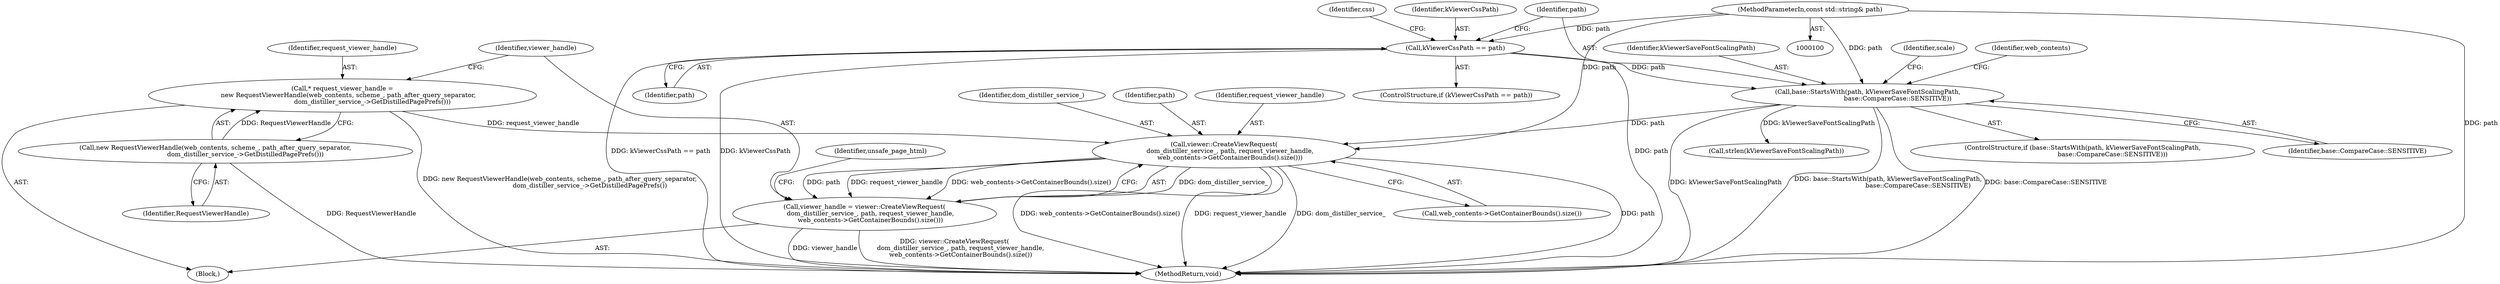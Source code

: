 digraph "0_Chrome_dcd10462fb49c72544719c490238f3a35edf3fc6_6@pointer" {
"1000185" [label="(Call,viewer::CreateViewRequest(\n      dom_distiller_service_, path, request_viewer_handle,\n      web_contents->GetContainerBounds().size()))"];
"1000141" [label="(Call,base::StartsWith(path, kViewerSaveFontScalingPath,\n                              base::CompareCase::SENSITIVE))"];
"1000126" [label="(Call,kViewerCssPath == path)"];
"1000101" [label="(MethodParameterIn,const std::string& path)"];
"1000178" [label="(Call,* request_viewer_handle =\n      new RequestViewerHandle(web_contents, scheme_, path_after_query_separator,\n                              dom_distiller_service_->GetDistilledPagePrefs()))"];
"1000180" [label="(Call,new RequestViewerHandle(web_contents, scheme_, path_after_query_separator,\n                              dom_distiller_service_->GetDistilledPagePrefs()))"];
"1000183" [label="(Call,viewer_handle = viewer::CreateViewRequest(\n      dom_distiller_service_, path, request_viewer_handle,\n      web_contents->GetContainerBounds().size()))"];
"1000193" [label="(Identifier,unsafe_page_html)"];
"1000142" [label="(Identifier,path)"];
"1000183" [label="(Call,viewer_handle = viewer::CreateViewRequest(\n      dom_distiller_service_, path, request_viewer_handle,\n      web_contents->GetContainerBounds().size()))"];
"1000162" [label="(Identifier,web_contents)"];
"1000105" [label="(Block,)"];
"1000132" [label="(Identifier,css)"];
"1000125" [label="(ControlStructure,if (kViewerCssPath == path))"];
"1000224" [label="(MethodReturn,void)"];
"1000143" [label="(Identifier,kViewerSaveFontScalingPath)"];
"1000180" [label="(Call,new RequestViewerHandle(web_contents, scheme_, path_after_query_separator,\n                              dom_distiller_service_->GetDistilledPagePrefs()))"];
"1000140" [label="(ControlStructure,if (base::StartsWith(path, kViewerSaveFontScalingPath,\n                              base::CompareCase::SENSITIVE)))"];
"1000144" [label="(Identifier,base::CompareCase::SENSITIVE)"];
"1000189" [label="(Call,web_contents->GetContainerBounds().size())"];
"1000126" [label="(Call,kViewerCssPath == path)"];
"1000186" [label="(Identifier,dom_distiller_service_)"];
"1000185" [label="(Call,viewer::CreateViewRequest(\n      dom_distiller_service_, path, request_viewer_handle,\n      web_contents->GetContainerBounds().size()))"];
"1000141" [label="(Call,base::StartsWith(path, kViewerSaveFontScalingPath,\n                              base::CompareCase::SENSITIVE))"];
"1000181" [label="(Identifier,RequestViewerHandle)"];
"1000128" [label="(Identifier,path)"];
"1000187" [label="(Identifier,path)"];
"1000188" [label="(Identifier,request_viewer_handle)"];
"1000184" [label="(Identifier,viewer_handle)"];
"1000178" [label="(Call,* request_viewer_handle =\n      new RequestViewerHandle(web_contents, scheme_, path_after_query_separator,\n                              dom_distiller_service_->GetDistilledPagePrefs()))"];
"1000127" [label="(Identifier,kViewerCssPath)"];
"1000101" [label="(MethodParameterIn,const std::string& path)"];
"1000179" [label="(Identifier,request_viewer_handle)"];
"1000148" [label="(Identifier,scale)"];
"1000153" [label="(Call,strlen(kViewerSaveFontScalingPath))"];
"1000185" -> "1000183"  [label="AST: "];
"1000185" -> "1000189"  [label="CFG: "];
"1000186" -> "1000185"  [label="AST: "];
"1000187" -> "1000185"  [label="AST: "];
"1000188" -> "1000185"  [label="AST: "];
"1000189" -> "1000185"  [label="AST: "];
"1000183" -> "1000185"  [label="CFG: "];
"1000185" -> "1000224"  [label="DDG: request_viewer_handle"];
"1000185" -> "1000224"  [label="DDG: dom_distiller_service_"];
"1000185" -> "1000224"  [label="DDG: path"];
"1000185" -> "1000224"  [label="DDG: web_contents->GetContainerBounds().size()"];
"1000185" -> "1000183"  [label="DDG: dom_distiller_service_"];
"1000185" -> "1000183"  [label="DDG: path"];
"1000185" -> "1000183"  [label="DDG: request_viewer_handle"];
"1000185" -> "1000183"  [label="DDG: web_contents->GetContainerBounds().size()"];
"1000141" -> "1000185"  [label="DDG: path"];
"1000101" -> "1000185"  [label="DDG: path"];
"1000178" -> "1000185"  [label="DDG: request_viewer_handle"];
"1000141" -> "1000140"  [label="AST: "];
"1000141" -> "1000144"  [label="CFG: "];
"1000142" -> "1000141"  [label="AST: "];
"1000143" -> "1000141"  [label="AST: "];
"1000144" -> "1000141"  [label="AST: "];
"1000148" -> "1000141"  [label="CFG: "];
"1000162" -> "1000141"  [label="CFG: "];
"1000141" -> "1000224"  [label="DDG: base::StartsWith(path, kViewerSaveFontScalingPath,\n                              base::CompareCase::SENSITIVE)"];
"1000141" -> "1000224"  [label="DDG: base::CompareCase::SENSITIVE"];
"1000141" -> "1000224"  [label="DDG: kViewerSaveFontScalingPath"];
"1000126" -> "1000141"  [label="DDG: path"];
"1000101" -> "1000141"  [label="DDG: path"];
"1000141" -> "1000153"  [label="DDG: kViewerSaveFontScalingPath"];
"1000126" -> "1000125"  [label="AST: "];
"1000126" -> "1000128"  [label="CFG: "];
"1000127" -> "1000126"  [label="AST: "];
"1000128" -> "1000126"  [label="AST: "];
"1000132" -> "1000126"  [label="CFG: "];
"1000142" -> "1000126"  [label="CFG: "];
"1000126" -> "1000224"  [label="DDG: path"];
"1000126" -> "1000224"  [label="DDG: kViewerCssPath == path"];
"1000126" -> "1000224"  [label="DDG: kViewerCssPath"];
"1000101" -> "1000126"  [label="DDG: path"];
"1000101" -> "1000100"  [label="AST: "];
"1000101" -> "1000224"  [label="DDG: path"];
"1000178" -> "1000105"  [label="AST: "];
"1000178" -> "1000180"  [label="CFG: "];
"1000179" -> "1000178"  [label="AST: "];
"1000180" -> "1000178"  [label="AST: "];
"1000184" -> "1000178"  [label="CFG: "];
"1000178" -> "1000224"  [label="DDG: new RequestViewerHandle(web_contents, scheme_, path_after_query_separator,\n                              dom_distiller_service_->GetDistilledPagePrefs())"];
"1000180" -> "1000178"  [label="DDG: RequestViewerHandle"];
"1000180" -> "1000181"  [label="CFG: "];
"1000181" -> "1000180"  [label="AST: "];
"1000180" -> "1000224"  [label="DDG: RequestViewerHandle"];
"1000183" -> "1000105"  [label="AST: "];
"1000184" -> "1000183"  [label="AST: "];
"1000193" -> "1000183"  [label="CFG: "];
"1000183" -> "1000224"  [label="DDG: viewer::CreateViewRequest(\n      dom_distiller_service_, path, request_viewer_handle,\n      web_contents->GetContainerBounds().size())"];
"1000183" -> "1000224"  [label="DDG: viewer_handle"];
}
